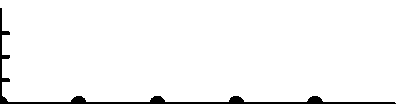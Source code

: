 ux = 1cm;
uy = 0.3ux;

beginfig(1)
  pickup pencircle scaled (0.05 * ux);
  draw (-0.2ux, 0uy)--(5ux, 0uy);
  draw (0ux, -1uy)--(0ux, 4uy);
  draw (-0.1ux, 1uy)--(0.1ux, 1uy);
  draw (-0.1ux, 2uy)--(0.1ux, 2uy);
  draw (-0.1ux, 3uy)--(0.1ux, 3uy);
  pickup pencircle scaled (0.2 * ux);
  draw (0ux, 0uy);
  draw (1ux, 0uy);
  draw (2ux, 0uy);
  draw (3ux, 0uy);
  draw (4ux, 0uy);
endfig;

beginfig(2)
  pickup pencircle scaled (0.05 * ux);
  draw (-0.2ux, 0uy)--(5ux, 0uy);
  draw (0ux, -1uy)--(0ux, 9uy);
  draw (-0.1ux, 1uy)--(0.1ux, 1uy);
  draw (-0.1ux, 2uy)--(0.1ux, 2uy);
  draw (-0.1ux, 3uy)--(0.1ux, 3uy);
  draw (-0.1ux, 4uy)--(0.1ux, 4uy);
  draw (-0.1ux, 5uy)--(0.1ux, 5uy);
  draw (-0.1ux, 6uy)--(0.1ux, 6uy);
  draw (-0.1ux, 7uy)--(0.1ux, 7uy);
  draw (-0.1ux, 8uy)--(0.1ux, 8uy);
  draw (0ux, 0uy)--(1ux, 2uy)--(2ux, 4uy)--(3ux, 6uy)--(4ux, 8uy);
  pickup pencircle scaled (0.2 * ux);
  draw (0ux, 0uy);
  draw (1ux, 2uy);
  draw (2ux, 4uy);
  draw (3ux, 6uy);
  draw (4ux, 8uy);
endfig;

beginfig(3)
  pickup pencircle scaled (0.05 * ux);
  draw (-0.2ux, 0uy)--(5ux, 0uy);
  draw (0ux, -1uy)--(0ux, 6uy);
  draw (-0.1ux, 1uy)--(0.1ux, 1uy);
  draw (-0.1ux, 2uy)--(0.1ux, 2uy);
  draw (-0.1ux, 3uy)--(0.1ux, 3uy);
  draw (-0.1ux, 4uy)--(0.1ux, 4uy);
  draw (-0.1ux, 5uy)--(0.1ux, 5uy);
  draw (0ux, 0uy)--(1ux, 2uy)--(2ux, 1uy)--(3ux, 3uy)--(4ux, 5uy);
  pickup pencircle scaled (0.2 * ux);
  draw (0ux, 0uy);
  draw (1ux, 2uy);
  draw (2ux, 1uy);
  draw (3ux, 3uy);
  draw (4ux, 5uy);
endfig;

end.
